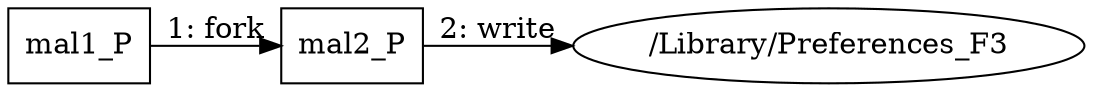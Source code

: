 digraph "T1547.011" {
rankdir="LR"
size="9"
fixedsize="false"
splines="true"
nodesep=0.3
ranksep=0
fontsize=10
overlap="scalexy"
engine= "neato"
	"mal1_P" [node_type=Process shape=box]
	"mal2_P" [node_type=Process shape=box]
	"/Library/Preferences_F3" [node_type=File shape=ellipse]
	"mal1_P" -> "mal2_P" [label="1: fork"]
	"mal2_P" -> "/Library/Preferences_F3" [label="2: write"]
}
